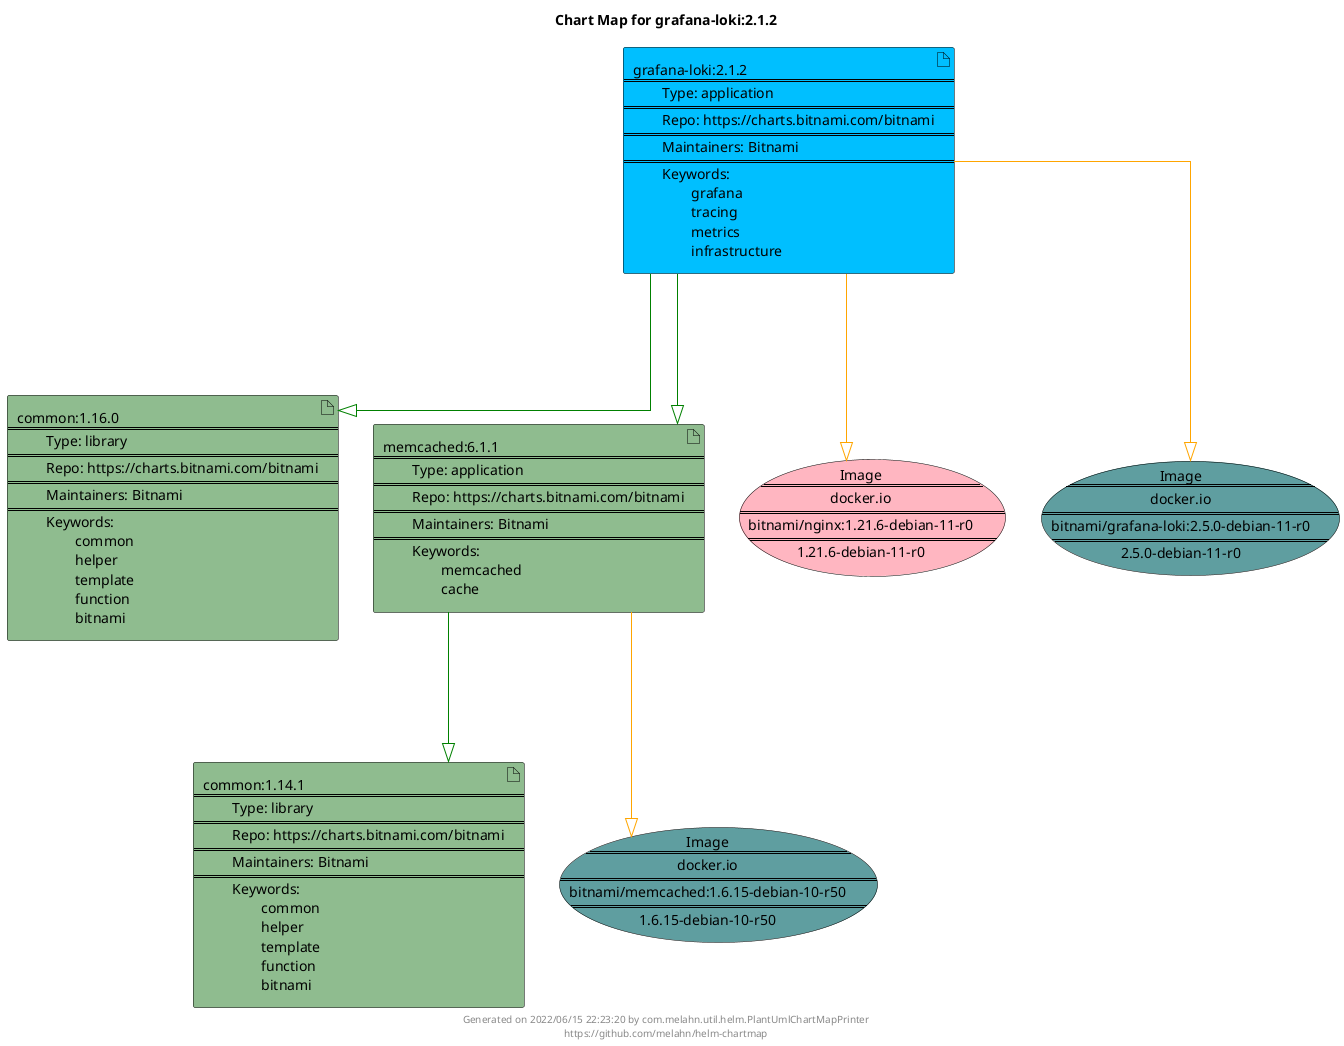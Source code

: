 @startuml
skinparam linetype ortho
skinparam backgroundColor white
skinparam usecaseBorderColor black
skinparam usecaseArrowColor LightSlateGray
skinparam artifactBorderColor black
skinparam artifactArrowColor LightSlateGray

title Chart Map for grafana-loki:2.1.2

'There are 4 referenced Helm Charts
artifact "grafana-loki:2.1.2\n====\n\tType: application\n====\n\tRepo: https://charts.bitnami.com/bitnami\n====\n\tMaintainers: Bitnami\n====\n\tKeywords: \n\t\tgrafana\n\t\ttracing\n\t\tmetrics\n\t\tinfrastructure" as grafana_loki_2_1_2 #DeepSkyBlue
artifact "common:1.16.0\n====\n\tType: library\n====\n\tRepo: https://charts.bitnami.com/bitnami\n====\n\tMaintainers: Bitnami\n====\n\tKeywords: \n\t\tcommon\n\t\thelper\n\t\ttemplate\n\t\tfunction\n\t\tbitnami" as common_1_16_0 #DarkSeaGreen
artifact "common:1.14.1\n====\n\tType: library\n====\n\tRepo: https://charts.bitnami.com/bitnami\n====\n\tMaintainers: Bitnami\n====\n\tKeywords: \n\t\tcommon\n\t\thelper\n\t\ttemplate\n\t\tfunction\n\t\tbitnami" as common_1_14_1 #DarkSeaGreen
artifact "memcached:6.1.1\n====\n\tType: application\n====\n\tRepo: https://charts.bitnami.com/bitnami\n====\n\tMaintainers: Bitnami\n====\n\tKeywords: \n\t\tmemcached\n\t\tcache" as memcached_6_1_1 #DarkSeaGreen

'There are 3 referenced Docker Images
usecase "Image\n====\ndocker.io\n====\nbitnami/memcached:1.6.15-debian-10-r50\n====\n1.6.15-debian-10-r50" as docker_io_bitnami_memcached_1_6_15_debian_10_r50 #CadetBlue
usecase "Image\n====\ndocker.io\n====\nbitnami/nginx:1.21.6-debian-11-r0\n====\n1.21.6-debian-11-r0" as docker_io_bitnami_nginx_1_21_6_debian_11_r0 #LightPink
usecase "Image\n====\ndocker.io\n====\nbitnami/grafana-loki:2.5.0-debian-11-r0\n====\n2.5.0-debian-11-r0" as docker_io_bitnami_grafana_loki_2_5_0_debian_11_r0 #CadetBlue

'Chart Dependencies
grafana_loki_2_1_2--[#green]-|>common_1_16_0
grafana_loki_2_1_2--[#green]-|>memcached_6_1_1
memcached_6_1_1--[#green]-|>common_1_14_1
grafana_loki_2_1_2--[#orange]-|>docker_io_bitnami_nginx_1_21_6_debian_11_r0
grafana_loki_2_1_2--[#orange]-|>docker_io_bitnami_grafana_loki_2_5_0_debian_11_r0
memcached_6_1_1--[#orange]-|>docker_io_bitnami_memcached_1_6_15_debian_10_r50

center footer Generated on 2022/06/15 22:23:20 by com.melahn.util.helm.PlantUmlChartMapPrinter\nhttps://github.com/melahn/helm-chartmap
@enduml
